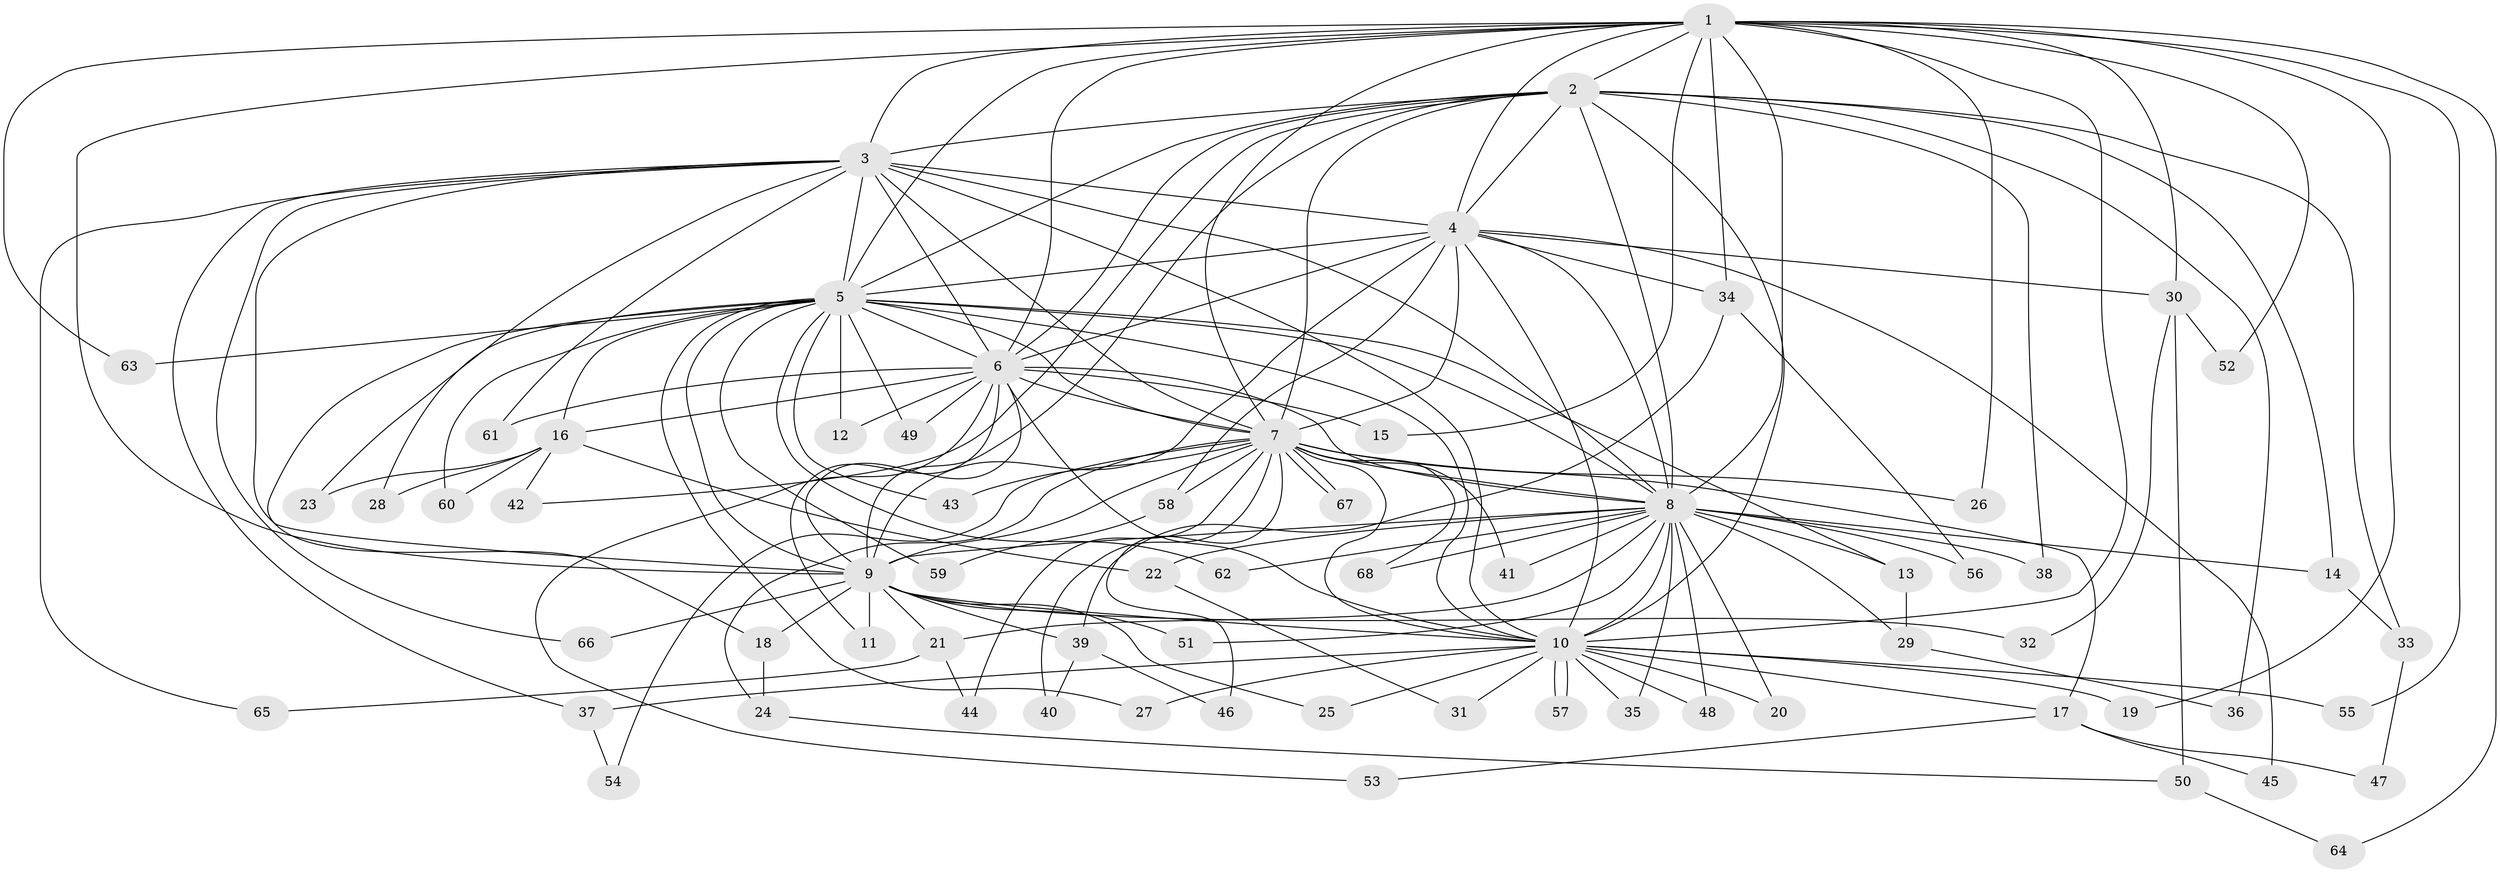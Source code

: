 // Generated by graph-tools (version 1.1) at 2025/49/03/09/25 03:49:41]
// undirected, 68 vertices, 161 edges
graph export_dot {
graph [start="1"]
  node [color=gray90,style=filled];
  1;
  2;
  3;
  4;
  5;
  6;
  7;
  8;
  9;
  10;
  11;
  12;
  13;
  14;
  15;
  16;
  17;
  18;
  19;
  20;
  21;
  22;
  23;
  24;
  25;
  26;
  27;
  28;
  29;
  30;
  31;
  32;
  33;
  34;
  35;
  36;
  37;
  38;
  39;
  40;
  41;
  42;
  43;
  44;
  45;
  46;
  47;
  48;
  49;
  50;
  51;
  52;
  53;
  54;
  55;
  56;
  57;
  58;
  59;
  60;
  61;
  62;
  63;
  64;
  65;
  66;
  67;
  68;
  1 -- 2;
  1 -- 3;
  1 -- 4;
  1 -- 5;
  1 -- 6;
  1 -- 7;
  1 -- 8;
  1 -- 9;
  1 -- 10;
  1 -- 15;
  1 -- 19;
  1 -- 26;
  1 -- 30;
  1 -- 34;
  1 -- 52;
  1 -- 55;
  1 -- 63;
  1 -- 64;
  2 -- 3;
  2 -- 4;
  2 -- 5;
  2 -- 6;
  2 -- 7;
  2 -- 8;
  2 -- 9;
  2 -- 10;
  2 -- 14;
  2 -- 33;
  2 -- 36;
  2 -- 38;
  2 -- 42;
  3 -- 4;
  3 -- 5;
  3 -- 6;
  3 -- 7;
  3 -- 8;
  3 -- 9;
  3 -- 10;
  3 -- 23;
  3 -- 37;
  3 -- 61;
  3 -- 65;
  3 -- 66;
  4 -- 5;
  4 -- 6;
  4 -- 7;
  4 -- 8;
  4 -- 9;
  4 -- 10;
  4 -- 30;
  4 -- 34;
  4 -- 45;
  4 -- 58;
  5 -- 6;
  5 -- 7;
  5 -- 8;
  5 -- 9;
  5 -- 10;
  5 -- 12;
  5 -- 13;
  5 -- 16;
  5 -- 18;
  5 -- 27;
  5 -- 28;
  5 -- 43;
  5 -- 49;
  5 -- 59;
  5 -- 60;
  5 -- 62;
  5 -- 63;
  6 -- 7;
  6 -- 8;
  6 -- 9;
  6 -- 10;
  6 -- 11;
  6 -- 12;
  6 -- 15;
  6 -- 16;
  6 -- 49;
  6 -- 53;
  6 -- 61;
  7 -- 8;
  7 -- 9;
  7 -- 10;
  7 -- 17;
  7 -- 24;
  7 -- 26;
  7 -- 40;
  7 -- 41;
  7 -- 43;
  7 -- 44;
  7 -- 46;
  7 -- 54;
  7 -- 58;
  7 -- 67;
  7 -- 67;
  7 -- 68;
  8 -- 9;
  8 -- 10;
  8 -- 13;
  8 -- 14;
  8 -- 20;
  8 -- 21;
  8 -- 22;
  8 -- 29;
  8 -- 35;
  8 -- 38;
  8 -- 41;
  8 -- 48;
  8 -- 51;
  8 -- 56;
  8 -- 62;
  8 -- 68;
  9 -- 10;
  9 -- 11;
  9 -- 18;
  9 -- 21;
  9 -- 25;
  9 -- 32;
  9 -- 39;
  9 -- 51;
  9 -- 66;
  10 -- 17;
  10 -- 19;
  10 -- 20;
  10 -- 25;
  10 -- 27;
  10 -- 31;
  10 -- 35;
  10 -- 37;
  10 -- 48;
  10 -- 55;
  10 -- 57;
  10 -- 57;
  13 -- 29;
  14 -- 33;
  16 -- 22;
  16 -- 23;
  16 -- 28;
  16 -- 42;
  16 -- 60;
  17 -- 45;
  17 -- 47;
  17 -- 53;
  18 -- 24;
  21 -- 44;
  21 -- 65;
  22 -- 31;
  24 -- 50;
  29 -- 36;
  30 -- 32;
  30 -- 50;
  30 -- 52;
  33 -- 47;
  34 -- 39;
  34 -- 56;
  37 -- 54;
  39 -- 40;
  39 -- 46;
  50 -- 64;
  58 -- 59;
}
